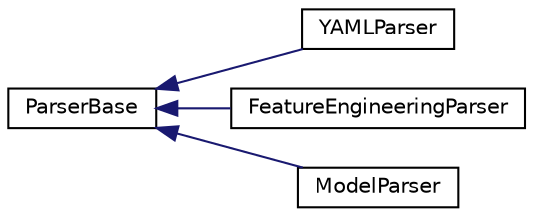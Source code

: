 digraph "Representação gráfica da hiearquia da classe"
{
 // LATEX_PDF_SIZE
  edge [fontname="Helvetica",fontsize="10",labelfontname="Helvetica",labelfontsize="10"];
  node [fontname="Helvetica",fontsize="10",shape=record];
  rankdir="LR";
  Node0 [label="ParserBase",height=0.2,width=0.4,color="black", fillcolor="white", style="filled",URL="$classparser_1_1parser__base_1_1ParserBase.html",tooltip=" "];
  Node0 -> Node1 [dir="back",color="midnightblue",fontsize="10",style="solid",fontname="Helvetica"];
  Node1 [label="YAMLParser",height=0.2,width=0.4,color="black", fillcolor="white", style="filled",URL="$classparser_1_1YAML__parser_1_1YAMLParser.html",tooltip=" "];
  Node0 -> Node2 [dir="back",color="midnightblue",fontsize="10",style="solid",fontname="Helvetica"];
  Node2 [label="FeatureEngineeringParser",height=0.2,width=0.4,color="black", fillcolor="white", style="filled",URL="$classparser_1_1feature__engineering__parser_1_1FeatureEngineeringParser.html",tooltip=" "];
  Node0 -> Node3 [dir="back",color="midnightblue",fontsize="10",style="solid",fontname="Helvetica"];
  Node3 [label="ModelParser",height=0.2,width=0.4,color="black", fillcolor="white", style="filled",URL="$classparser_1_1model__parser_1_1ModelParser.html",tooltip=" "];
}
